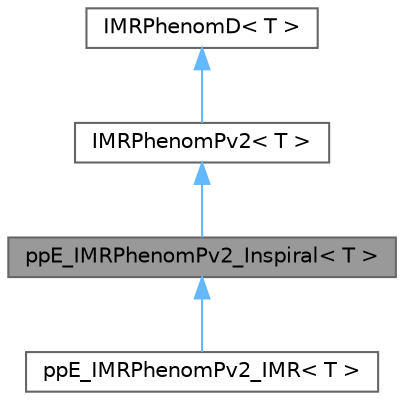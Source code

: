 digraph "ppE_IMRPhenomPv2_Inspiral&lt; T &gt;"
{
 // LATEX_PDF_SIZE
  bgcolor="transparent";
  edge [fontname=Helvetica,fontsize=10,labelfontname=Helvetica,labelfontsize=10];
  node [fontname=Helvetica,fontsize=10,shape=box,height=0.2,width=0.4];
  Node1 [label="ppE_IMRPhenomPv2_Inspiral\< T \>",height=0.2,width=0.4,color="gray40", fillcolor="grey60", style="filled", fontcolor="black",tooltip=" "];
  Node2 -> Node1 [dir="back",color="steelblue1",style="solid"];
  Node2 [label="IMRPhenomPv2\< T \>",height=0.2,width=0.4,color="gray40", fillcolor="white", style="filled",URL="$classIMRPhenomPv2.html",tooltip=" "];
  Node3 -> Node2 [dir="back",color="steelblue1",style="solid"];
  Node3 [label="IMRPhenomD\< T \>",height=0.2,width=0.4,color="gray40", fillcolor="white", style="filled",URL="$classIMRPhenomD.html",tooltip=" "];
  Node1 -> Node4 [dir="back",color="steelblue1",style="solid"];
  Node4 [label="ppE_IMRPhenomPv2_IMR\< T \>",height=0.2,width=0.4,color="gray40", fillcolor="white", style="filled",URL="$classppE__IMRPhenomPv2__IMR.html",tooltip=" "];
}

